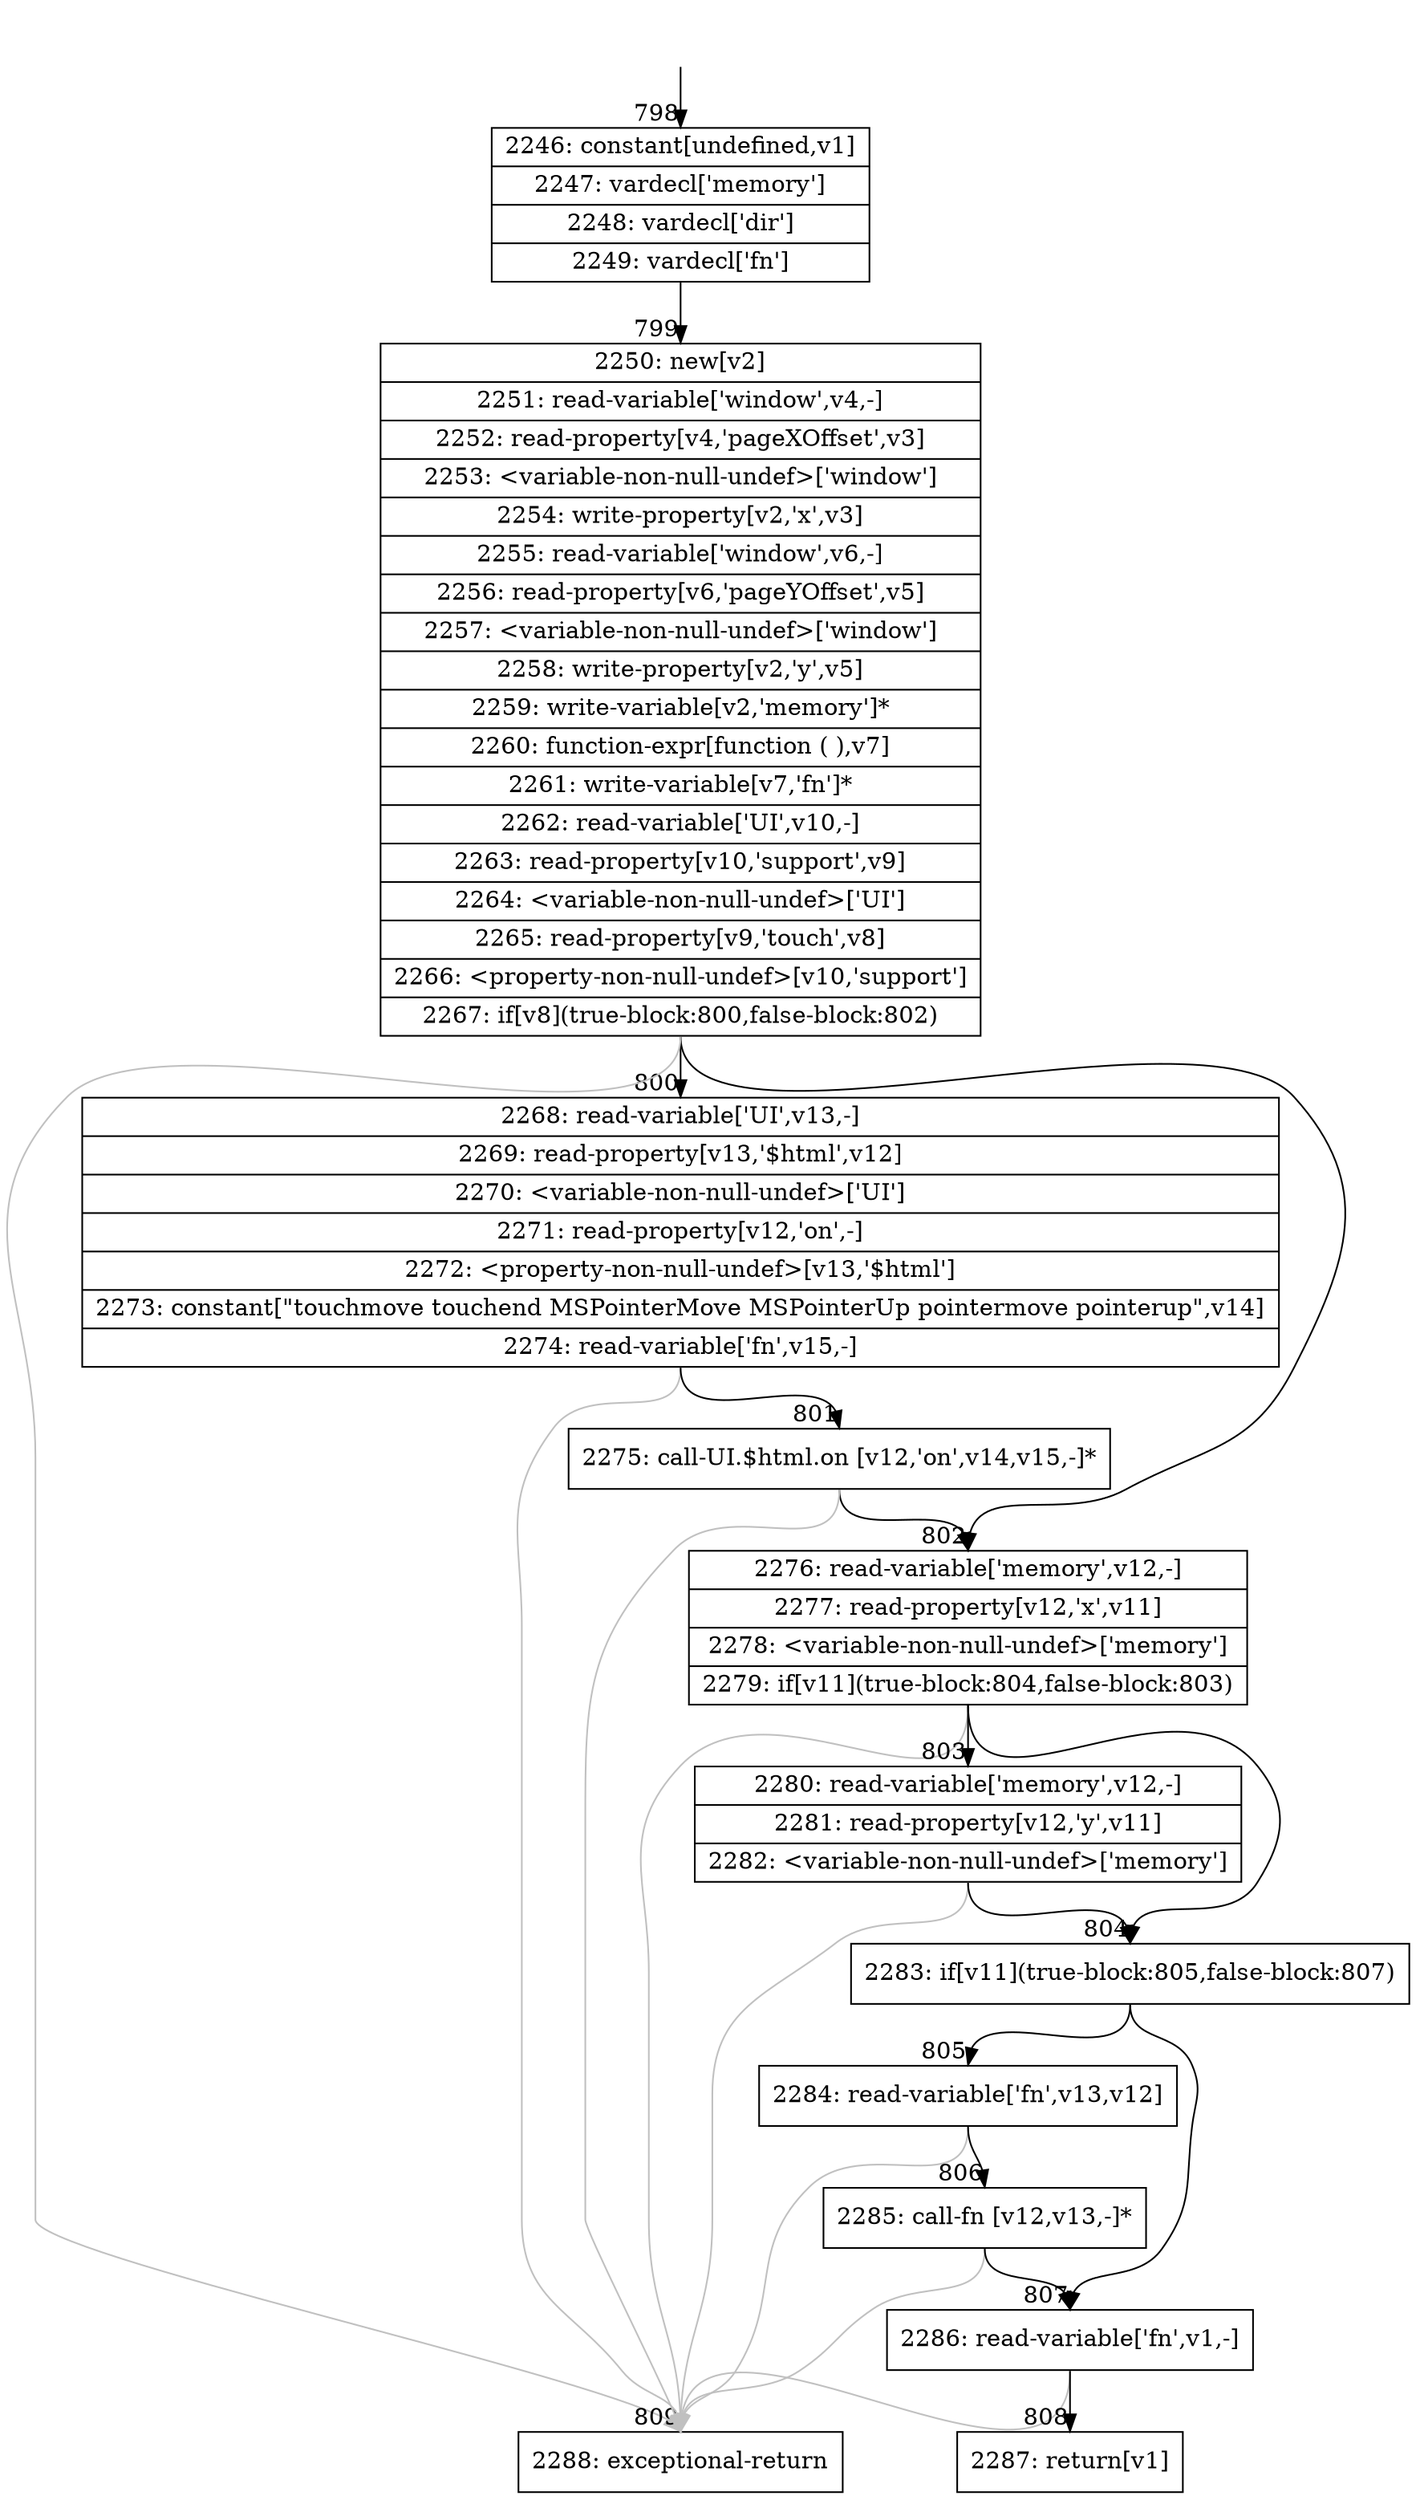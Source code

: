 digraph {
rankdir="TD"
BB_entry68[shape=none,label=""];
BB_entry68 -> BB798 [tailport=s, headport=n, headlabel="    798"]
BB798 [shape=record label="{2246: constant[undefined,v1]|2247: vardecl['memory']|2248: vardecl['dir']|2249: vardecl['fn']}" ] 
BB798 -> BB799 [tailport=s, headport=n, headlabel="      799"]
BB799 [shape=record label="{2250: new[v2]|2251: read-variable['window',v4,-]|2252: read-property[v4,'pageXOffset',v3]|2253: \<variable-non-null-undef\>['window']|2254: write-property[v2,'x',v3]|2255: read-variable['window',v6,-]|2256: read-property[v6,'pageYOffset',v5]|2257: \<variable-non-null-undef\>['window']|2258: write-property[v2,'y',v5]|2259: write-variable[v2,'memory']*|2260: function-expr[function ( ),v7]|2261: write-variable[v7,'fn']*|2262: read-variable['UI',v10,-]|2263: read-property[v10,'support',v9]|2264: \<variable-non-null-undef\>['UI']|2265: read-property[v9,'touch',v8]|2266: \<property-non-null-undef\>[v10,'support']|2267: if[v8](true-block:800,false-block:802)}" ] 
BB799 -> BB800 [tailport=s, headport=n, headlabel="      800"]
BB799 -> BB802 [tailport=s, headport=n, headlabel="      802"]
BB799 -> BB809 [tailport=s, headport=n, color=gray, headlabel="      809"]
BB800 [shape=record label="{2268: read-variable['UI',v13,-]|2269: read-property[v13,'$html',v12]|2270: \<variable-non-null-undef\>['UI']|2271: read-property[v12,'on',-]|2272: \<property-non-null-undef\>[v13,'$html']|2273: constant[\"touchmove touchend MSPointerMove MSPointerUp pointermove pointerup\",v14]|2274: read-variable['fn',v15,-]}" ] 
BB800 -> BB801 [tailport=s, headport=n, headlabel="      801"]
BB800 -> BB809 [tailport=s, headport=n, color=gray]
BB801 [shape=record label="{2275: call-UI.$html.on [v12,'on',v14,v15,-]*}" ] 
BB801 -> BB802 [tailport=s, headport=n]
BB801 -> BB809 [tailport=s, headport=n, color=gray]
BB802 [shape=record label="{2276: read-variable['memory',v12,-]|2277: read-property[v12,'x',v11]|2278: \<variable-non-null-undef\>['memory']|2279: if[v11](true-block:804,false-block:803)}" ] 
BB802 -> BB804 [tailport=s, headport=n, headlabel="      804"]
BB802 -> BB803 [tailport=s, headport=n, headlabel="      803"]
BB802 -> BB809 [tailport=s, headport=n, color=gray]
BB803 [shape=record label="{2280: read-variable['memory',v12,-]|2281: read-property[v12,'y',v11]|2282: \<variable-non-null-undef\>['memory']}" ] 
BB803 -> BB804 [tailport=s, headport=n]
BB803 -> BB809 [tailport=s, headport=n, color=gray]
BB804 [shape=record label="{2283: if[v11](true-block:805,false-block:807)}" ] 
BB804 -> BB805 [tailport=s, headport=n, headlabel="      805"]
BB804 -> BB807 [tailport=s, headport=n, headlabel="      807"]
BB805 [shape=record label="{2284: read-variable['fn',v13,v12]}" ] 
BB805 -> BB806 [tailport=s, headport=n, headlabel="      806"]
BB805 -> BB809 [tailport=s, headport=n, color=gray]
BB806 [shape=record label="{2285: call-fn [v12,v13,-]*}" ] 
BB806 -> BB807 [tailport=s, headport=n]
BB806 -> BB809 [tailport=s, headport=n, color=gray]
BB807 [shape=record label="{2286: read-variable['fn',v1,-]}" ] 
BB807 -> BB808 [tailport=s, headport=n, headlabel="      808"]
BB807 -> BB809 [tailport=s, headport=n, color=gray]
BB808 [shape=record label="{2287: return[v1]}" ] 
BB809 [shape=record label="{2288: exceptional-return}" ] 
//#$~ 658
}
